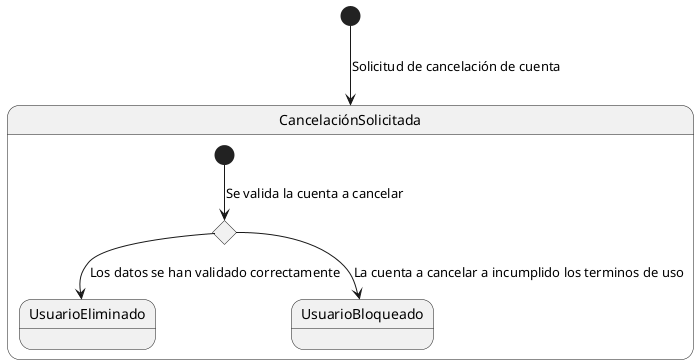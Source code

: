 @startuml
skinparam defaultFontName Arial
top to bottom direction

[*] --> CancelaciónSolicitada: Solicitud de cancelación de cuenta

state CancelaciónSolicitada{
  state ComprobarRequisitos <<choice>>
  [*] --> ComprobarRequisitos : Se valida la cuenta a cancelar
  ComprobarRequisitos --> UsuarioEliminado: Los datos se han validado correctamente
  ComprobarRequisitos --> UsuarioBloqueado: La cuenta a cancelar a incumplido los terminos de uso
}
@enduml
